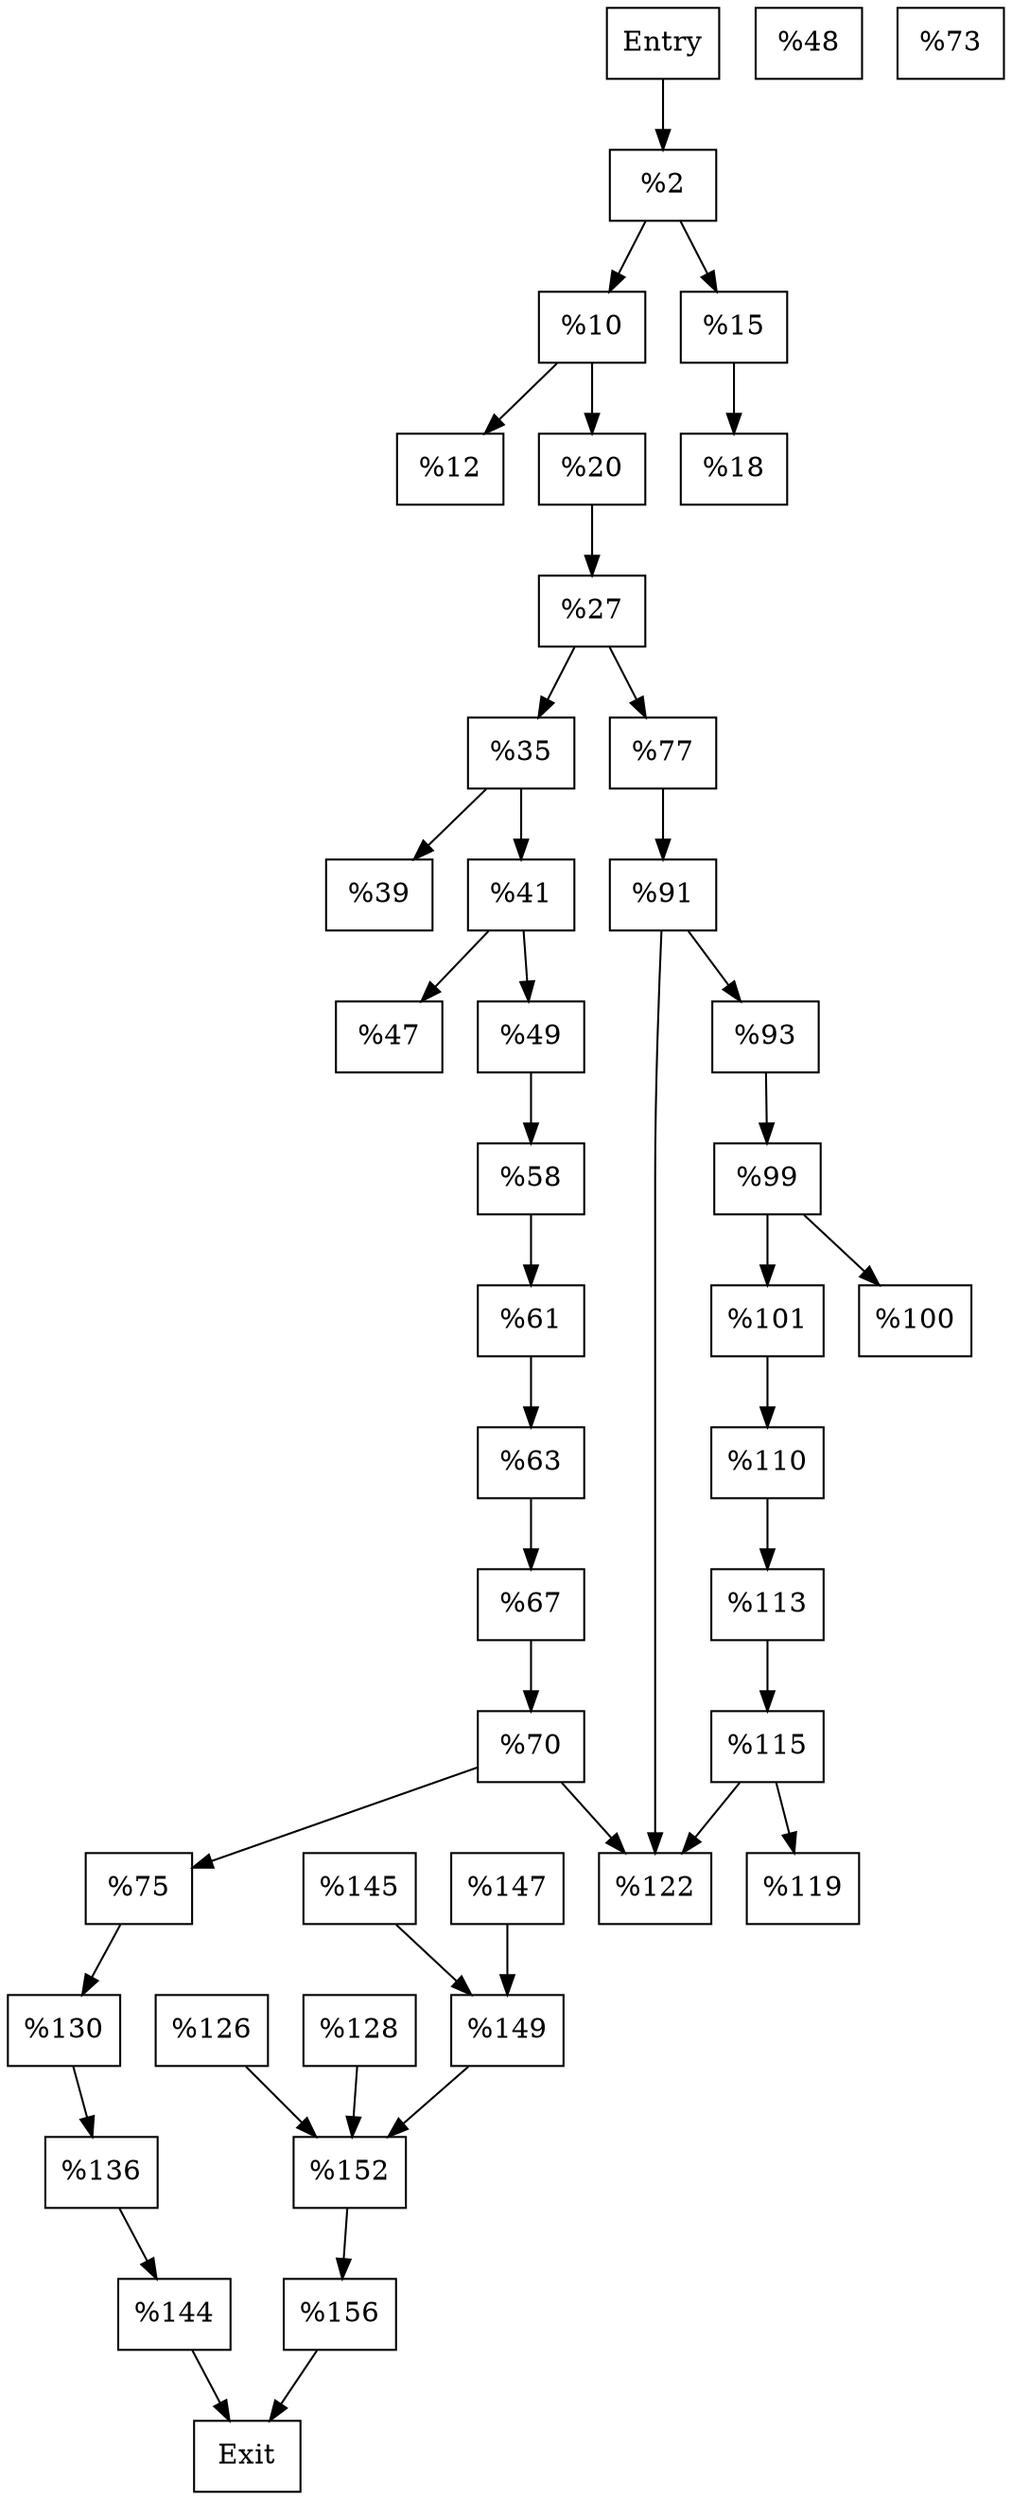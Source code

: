 digraph CFG {
    rankdir=TB;

    // Nodes
    node [shape=rectangle];
    entry [label="Entry"];
    block_2 [label="%2"];
    block_10 [label="%10"];
    block_12 [label="%12"];
    block_15 [label="%15"];
    block_18 [label="%18"];
    block_20 [label="%20"];
    block_27 [label="%27"];
    block_35 [label="%35"];
    block_39 [label="%39"];
    block_41 [label="%41"];
    block_47 [label="%47"];
    block_48 [label="%48"];
    block_49 [label="%49"];
    block_58 [label="%58"];
    block_61 [label="%61"];
    block_63 [label="%63"];
    block_67 [label="%67"];
    block_70 [label="%70"];
    block_73 [label="%73"];
    block_75 [label="%75"];
    block_77 [label="%77"];
    block_91 [label="%91"];
    block_93 [label="%93"];
    block_99 [label="%99"];
    block_100 [label="%100"];
    block_101 [label="%101"];
    block_110 [label="%110"];
    block_113 [label="%113"];
    block_115 [label="%115"];
    block_119 [label="%119"];
    block_122 [label="%122"];
    block_126 [label="%126"];
    block_128 [label="%128"];
    block_130 [label="%130"];
    block_136 [label="%136"];
    block_144 [label="%144"];
    block_145 [label="%145"];
    block_147 [label="%147"];
    block_149 [label="%149"];
    block_152 [label="%152"];
    block_156 [label="%156"];
    exit [label="Exit"];

    // Edges
    entry -> block_2;
    block_2 -> block_15;
    block_2 -> block_10;
    block_10 -> block_12;
    block_10 -> block_20;
    block_15 -> block_18;
    block_20 -> block_27;
    block_27 -> block_35;
    block_27 -> block_77;
    block_35 -> block_39;
    block_35 -> block_41;
    block_41 -> block_47;
    block_41 -> block_49;
    block_49 -> block_58;
    block_58 -> block_61;
    block_61 -> block_63;
    block_63 -> block_67;
    block_67 -> block_70;
    block_70 -> block_75;
    block_70 -> block_122;
    block_75 -> block_130;
    block_77 -> block_91;
    block_91 -> block_93;
    block_91 -> block_122;
    block_93 -> block_99;
    block_99 -> block_100;
    block_99 -> block_101;
    block_101 -> block_110;
    block_110 -> block_113;
    block_113 -> block_115;
    block_115 -> block_119;
    block_115 -> block_122;
    block_126 -> block_152;
    block_128 -> block_152;
    block_130 -> block_136;
    block_136 -> block_144;
    block_144 -> exit;
    block_145 -> block_149;
    block_147 -> block_149;
    block_149 -> block_152;
    block_152 -> block_156;
    block_156 -> exit;
}
